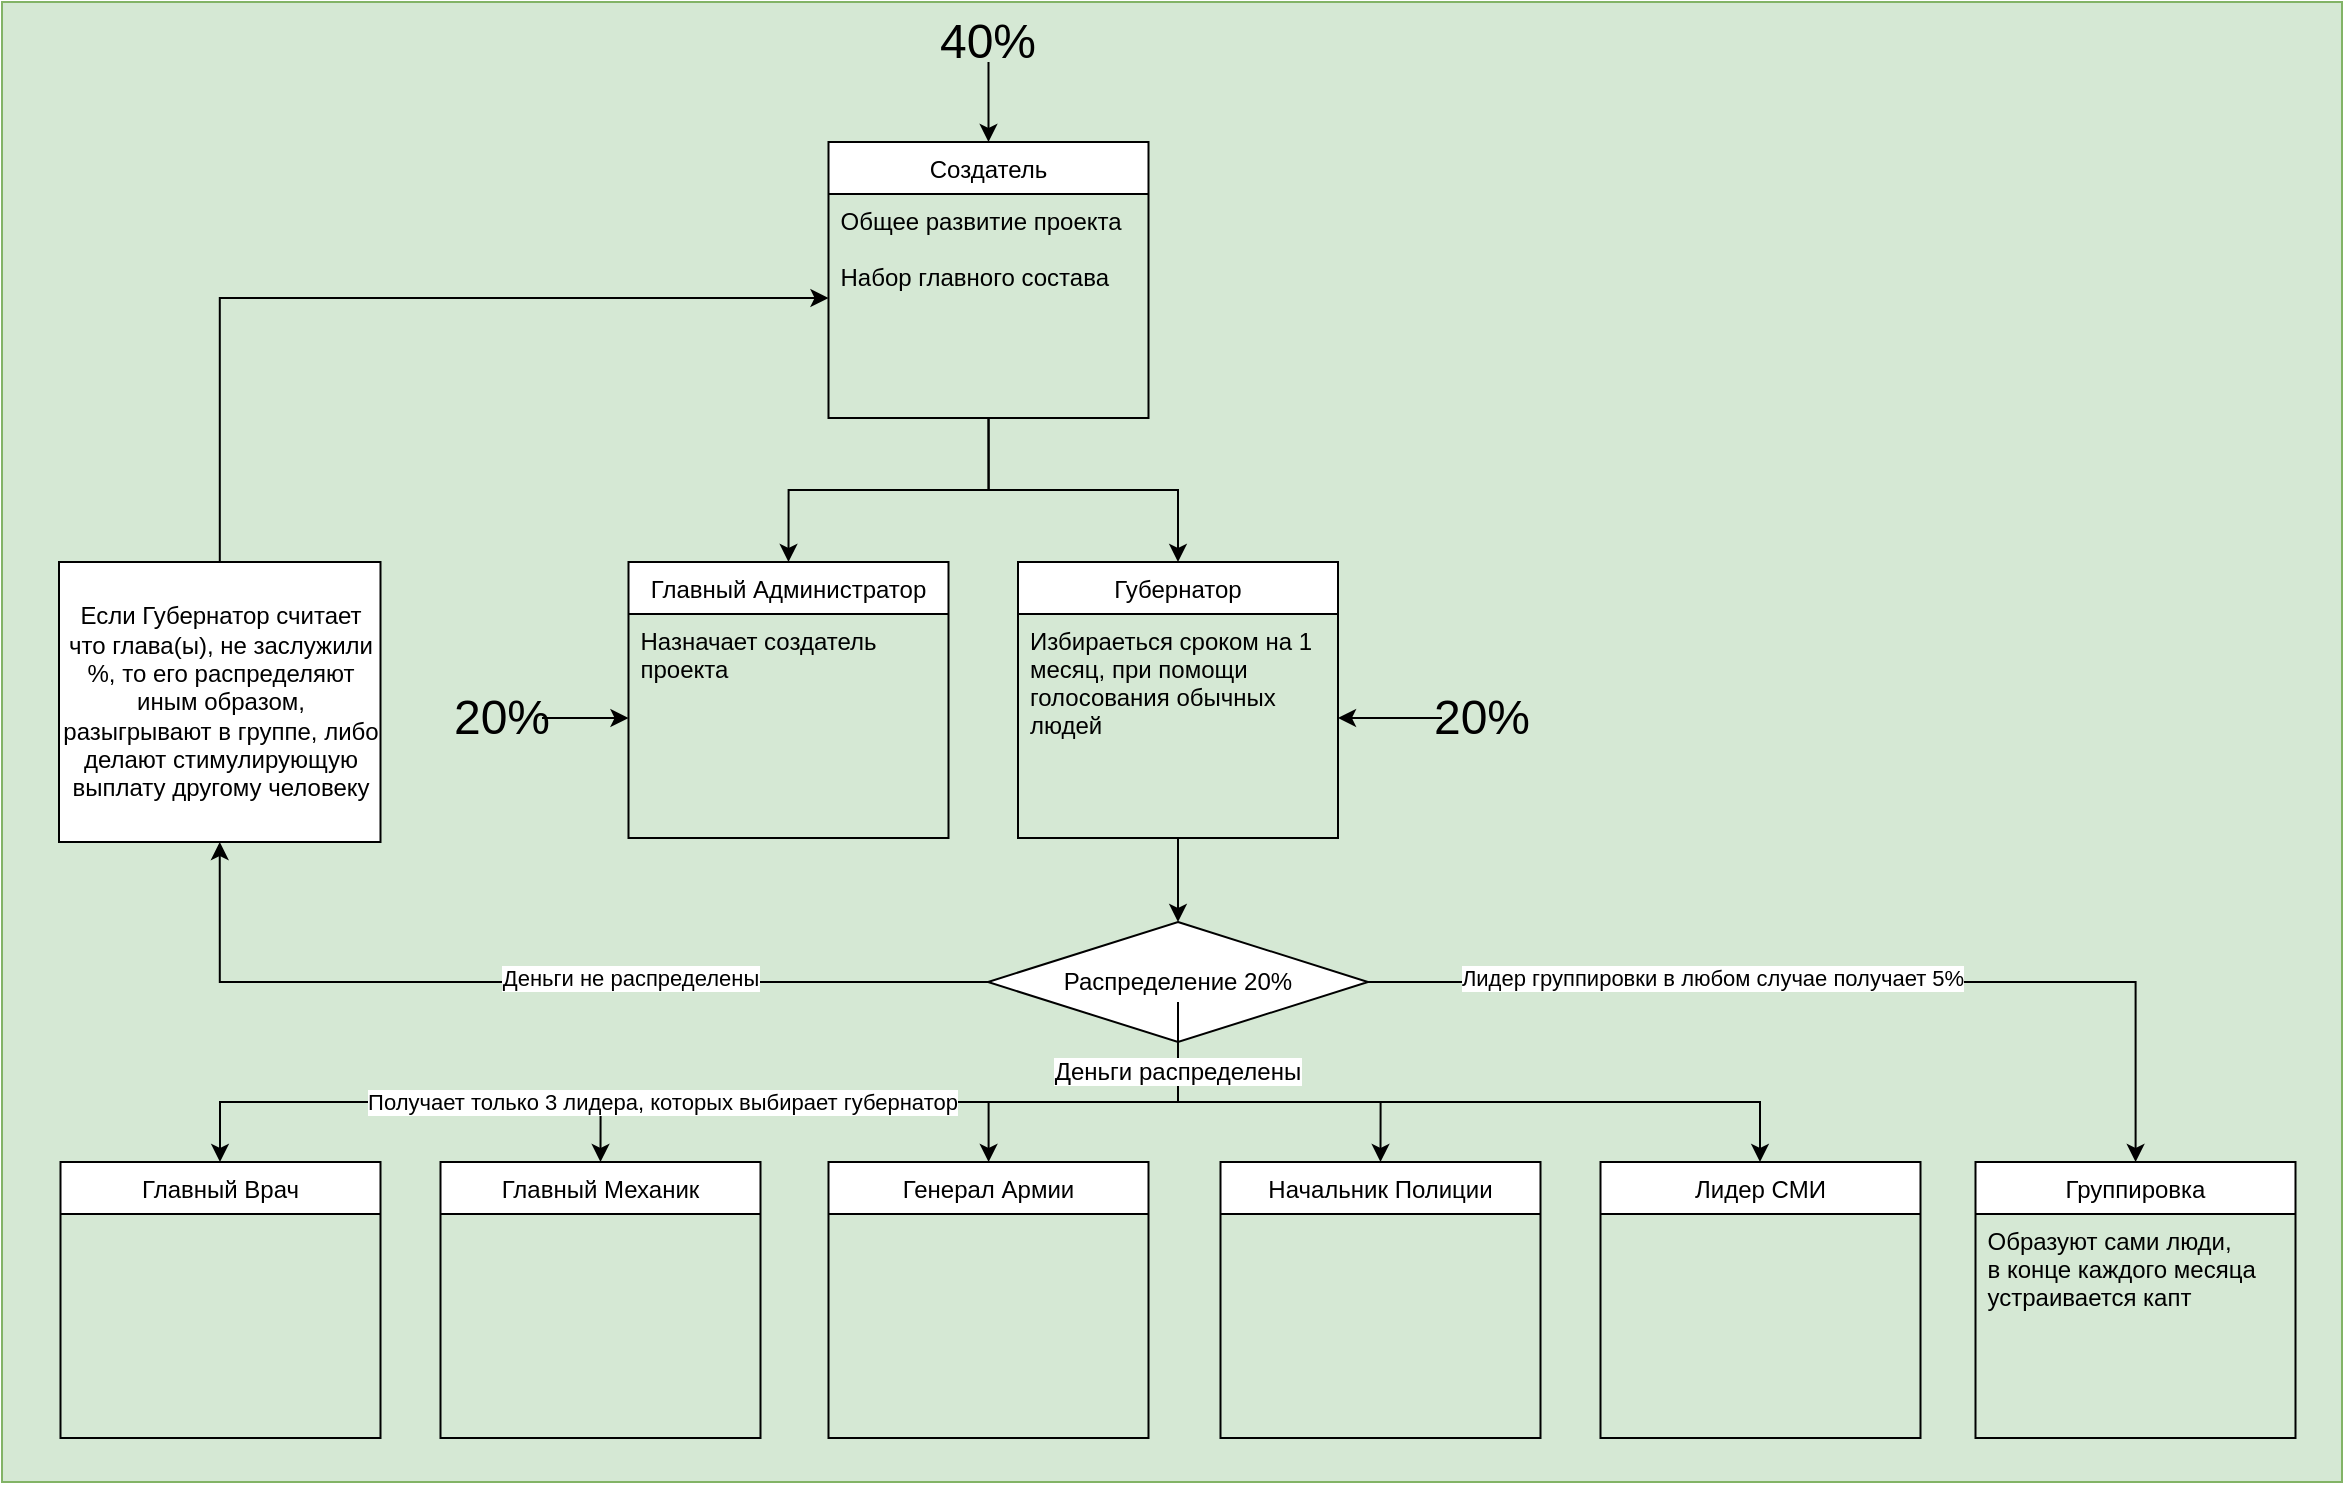 <mxfile version="18.1.3" type="device"><diagram id="C5RBs43oDa-KdzZeNtuy" name="Page-1"><mxGraphModel dx="1422" dy="857" grid="1" gridSize="10" guides="1" tooltips="1" connect="1" arrows="1" fold="1" page="1" pageScale="1" pageWidth="827" pageHeight="1169" math="0" shadow="0"><root><mxCell id="WIyWlLk6GJQsqaUBKTNV-0"/><mxCell id="WIyWlLk6GJQsqaUBKTNV-1" parent="WIyWlLk6GJQsqaUBKTNV-0"/><mxCell id="0DwgrjggWZDbJ31V-vox-5" value="" style="rounded=0;whiteSpace=wrap;html=1;fillColor=#d5e8d4;strokeColor=#82b366;" vertex="1" parent="WIyWlLk6GJQsqaUBKTNV-1"><mxGeometry y="410" width="1170" height="740" as="geometry"/></mxCell><mxCell id="FmtrmgHpCDR_1QPvz9LE-5" style="edgeStyle=orthogonalEdgeStyle;rounded=0;orthogonalLoop=1;jettySize=auto;html=1;exitX=0.5;exitY=1;exitDx=0;exitDy=0;entryX=0.5;entryY=0;entryDx=0;entryDy=0;" parent="WIyWlLk6GJQsqaUBKTNV-1" source="zkfFHV4jXpPFQw0GAbJ--6" target="FmtrmgHpCDR_1QPvz9LE-1" edge="1"><mxGeometry relative="1" as="geometry"/></mxCell><mxCell id="FmtrmgHpCDR_1QPvz9LE-6" style="edgeStyle=orthogonalEdgeStyle;rounded=0;orthogonalLoop=1;jettySize=auto;html=1;entryX=0.5;entryY=0;entryDx=0;entryDy=0;" parent="WIyWlLk6GJQsqaUBKTNV-1" source="zkfFHV4jXpPFQw0GAbJ--6" target="FmtrmgHpCDR_1QPvz9LE-3" edge="1"><mxGeometry relative="1" as="geometry"/></mxCell><mxCell id="zkfFHV4jXpPFQw0GAbJ--6" value="Создатель" style="swimlane;fontStyle=0;align=center;verticalAlign=top;childLayout=stackLayout;horizontal=1;startSize=26;horizontalStack=0;resizeParent=1;resizeLast=0;collapsible=1;marginBottom=0;rounded=0;shadow=0;strokeWidth=1;" parent="WIyWlLk6GJQsqaUBKTNV-1" vertex="1"><mxGeometry x="413.25" y="480" width="160" height="138" as="geometry"><mxRectangle x="130" y="380" width="160" height="26" as="alternateBounds"/></mxGeometry></mxCell><mxCell id="zkfFHV4jXpPFQw0GAbJ--7" value="Общее развитие проекта&#10;&#10;Набор главного состава" style="text;align=left;verticalAlign=top;spacingLeft=4;spacingRight=4;overflow=hidden;rotatable=0;points=[[0,0.5],[1,0.5]];portConstraint=eastwest;" parent="zkfFHV4jXpPFQw0GAbJ--6" vertex="1"><mxGeometry y="26" width="160" height="104" as="geometry"/></mxCell><mxCell id="FmtrmgHpCDR_1QPvz9LE-1" value="Главный Администратор" style="swimlane;fontStyle=0;align=center;verticalAlign=top;childLayout=stackLayout;horizontal=1;startSize=26;horizontalStack=0;resizeParent=1;resizeLast=0;collapsible=1;marginBottom=0;rounded=0;shadow=0;strokeWidth=1;" parent="WIyWlLk6GJQsqaUBKTNV-1" vertex="1"><mxGeometry x="313.25" y="690" width="160" height="138" as="geometry"><mxRectangle x="130" y="380" width="160" height="26" as="alternateBounds"/></mxGeometry></mxCell><mxCell id="FmtrmgHpCDR_1QPvz9LE-2" value="Назначает создатель &#10;проекта" style="text;align=left;verticalAlign=top;spacingLeft=4;spacingRight=4;overflow=hidden;rotatable=0;points=[[0,0.5],[1,0.5]];portConstraint=eastwest;" parent="FmtrmgHpCDR_1QPvz9LE-1" vertex="1"><mxGeometry y="26" width="160" height="104" as="geometry"/></mxCell><mxCell id="0DwgrjggWZDbJ31V-vox-13" style="edgeStyle=orthogonalEdgeStyle;rounded=0;orthogonalLoop=1;jettySize=auto;html=1;entryX=0.5;entryY=0;entryDx=0;entryDy=0;" edge="1" parent="WIyWlLk6GJQsqaUBKTNV-1" source="FmtrmgHpCDR_1QPvz9LE-3" target="0DwgrjggWZDbJ31V-vox-12"><mxGeometry relative="1" as="geometry"/></mxCell><mxCell id="FmtrmgHpCDR_1QPvz9LE-3" value="Губернатор" style="swimlane;fontStyle=0;align=center;verticalAlign=top;childLayout=stackLayout;horizontal=1;startSize=26;horizontalStack=0;resizeParent=1;resizeLast=0;collapsible=1;marginBottom=0;rounded=0;shadow=0;strokeWidth=1;" parent="WIyWlLk6GJQsqaUBKTNV-1" vertex="1"><mxGeometry x="508" y="690" width="160" height="138" as="geometry"><mxRectangle x="130" y="380" width="160" height="26" as="alternateBounds"/></mxGeometry></mxCell><mxCell id="FmtrmgHpCDR_1QPvz9LE-4" value="Избираеться сроком на 1&#10;месяц, при помощи &#10;голосования обычных&#10;людей" style="text;align=left;verticalAlign=top;spacingLeft=4;spacingRight=4;overflow=hidden;rotatable=0;points=[[0,0.5],[1,0.5]];portConstraint=eastwest;" parent="FmtrmgHpCDR_1QPvz9LE-3" vertex="1"><mxGeometry y="26" width="160" height="104" as="geometry"/></mxCell><mxCell id="FmtrmgHpCDR_1QPvz9LE-22" style="edgeStyle=orthogonalEdgeStyle;rounded=0;orthogonalLoop=1;jettySize=auto;html=1;entryX=0;entryY=0.5;entryDx=0;entryDy=0;" parent="WIyWlLk6GJQsqaUBKTNV-1" source="FmtrmgHpCDR_1QPvz9LE-7" target="FmtrmgHpCDR_1QPvz9LE-2" edge="1"><mxGeometry relative="1" as="geometry"/></mxCell><mxCell id="FmtrmgHpCDR_1QPvz9LE-7" value="&lt;font style=&quot;font-size: 24px&quot;&gt;20%&lt;/font&gt;" style="text;html=1;strokeColor=none;fillColor=none;align=center;verticalAlign=middle;whiteSpace=wrap;rounded=0;" parent="WIyWlLk6GJQsqaUBKTNV-1" vertex="1"><mxGeometry x="230" y="758" width="40" height="20" as="geometry"/></mxCell><mxCell id="FmtrmgHpCDR_1QPvz9LE-12" style="edgeStyle=orthogonalEdgeStyle;rounded=0;orthogonalLoop=1;jettySize=auto;html=1;" parent="WIyWlLk6GJQsqaUBKTNV-1" source="FmtrmgHpCDR_1QPvz9LE-10" target="FmtrmgHpCDR_1QPvz9LE-4" edge="1"><mxGeometry relative="1" as="geometry"/></mxCell><mxCell id="FmtrmgHpCDR_1QPvz9LE-10" value="&lt;font style=&quot;font-size: 24px&quot;&gt;20%&lt;/font&gt;" style="text;html=1;strokeColor=none;fillColor=none;align=center;verticalAlign=middle;whiteSpace=wrap;rounded=0;" parent="WIyWlLk6GJQsqaUBKTNV-1" vertex="1"><mxGeometry x="720" y="758" width="40" height="20" as="geometry"/></mxCell><mxCell id="FmtrmgHpCDR_1QPvz9LE-14" style="edgeStyle=orthogonalEdgeStyle;rounded=0;orthogonalLoop=1;jettySize=auto;html=1;" parent="WIyWlLk6GJQsqaUBKTNV-1" source="FmtrmgHpCDR_1QPvz9LE-13" target="zkfFHV4jXpPFQw0GAbJ--6" edge="1"><mxGeometry relative="1" as="geometry"/></mxCell><mxCell id="FmtrmgHpCDR_1QPvz9LE-13" value="&lt;font style=&quot;font-size: 24px&quot;&gt;40%&lt;/font&gt;" style="text;html=1;strokeColor=none;fillColor=none;align=center;verticalAlign=middle;whiteSpace=wrap;rounded=0;" parent="WIyWlLk6GJQsqaUBKTNV-1" vertex="1"><mxGeometry x="473.25" y="420" width="40" height="20" as="geometry"/></mxCell><mxCell id="0DwgrjggWZDbJ31V-vox-1" value="Главный Врач" style="swimlane;fontStyle=0;align=center;verticalAlign=top;childLayout=stackLayout;horizontal=1;startSize=26;horizontalStack=0;resizeParent=1;resizeLast=0;collapsible=1;marginBottom=0;rounded=0;shadow=0;strokeWidth=1;" vertex="1" parent="WIyWlLk6GJQsqaUBKTNV-1"><mxGeometry x="29.25" y="990" width="160" height="138" as="geometry"><mxRectangle x="130" y="380" width="160" height="26" as="alternateBounds"/></mxGeometry></mxCell><mxCell id="0DwgrjggWZDbJ31V-vox-6" value="Главный Механик" style="swimlane;fontStyle=0;align=center;verticalAlign=top;childLayout=stackLayout;horizontal=1;startSize=26;horizontalStack=0;resizeParent=1;resizeLast=0;collapsible=1;marginBottom=0;rounded=0;shadow=0;strokeWidth=1;" vertex="1" parent="WIyWlLk6GJQsqaUBKTNV-1"><mxGeometry x="219.25" y="990" width="160" height="138" as="geometry"><mxRectangle x="130" y="380" width="160" height="26" as="alternateBounds"/></mxGeometry></mxCell><mxCell id="0DwgrjggWZDbJ31V-vox-7" value="Генерал Армии" style="swimlane;fontStyle=0;align=center;verticalAlign=top;childLayout=stackLayout;horizontal=1;startSize=26;horizontalStack=0;resizeParent=1;resizeLast=0;collapsible=1;marginBottom=0;rounded=0;shadow=0;strokeWidth=1;" vertex="1" parent="WIyWlLk6GJQsqaUBKTNV-1"><mxGeometry x="413.25" y="990" width="160" height="138" as="geometry"><mxRectangle x="130" y="380" width="160" height="26" as="alternateBounds"/></mxGeometry></mxCell><mxCell id="0DwgrjggWZDbJ31V-vox-8" value="Начальник Полиции" style="swimlane;fontStyle=0;align=center;verticalAlign=top;childLayout=stackLayout;horizontal=1;startSize=26;horizontalStack=0;resizeParent=1;resizeLast=0;collapsible=1;marginBottom=0;rounded=0;shadow=0;strokeWidth=1;" vertex="1" parent="WIyWlLk6GJQsqaUBKTNV-1"><mxGeometry x="609.25" y="990" width="160" height="138" as="geometry"><mxRectangle x="130" y="380" width="160" height="26" as="alternateBounds"/></mxGeometry></mxCell><mxCell id="0DwgrjggWZDbJ31V-vox-9" value="Лидер СМИ" style="swimlane;fontStyle=0;align=center;verticalAlign=top;childLayout=stackLayout;horizontal=1;startSize=26;horizontalStack=0;resizeParent=1;resizeLast=0;collapsible=1;marginBottom=0;rounded=0;shadow=0;strokeWidth=1;" vertex="1" parent="WIyWlLk6GJQsqaUBKTNV-1"><mxGeometry x="799.25" y="990" width="160" height="138" as="geometry"><mxRectangle x="130" y="380" width="160" height="26" as="alternateBounds"/></mxGeometry></mxCell><mxCell id="0DwgrjggWZDbJ31V-vox-10" value="Группировка" style="swimlane;fontStyle=0;align=center;verticalAlign=top;childLayout=stackLayout;horizontal=1;startSize=26;horizontalStack=0;resizeParent=1;resizeLast=0;collapsible=1;marginBottom=0;rounded=0;shadow=0;strokeWidth=1;" vertex="1" parent="WIyWlLk6GJQsqaUBKTNV-1"><mxGeometry x="986.75" y="990" width="160" height="138" as="geometry"><mxRectangle x="130" y="380" width="160" height="26" as="alternateBounds"/></mxGeometry></mxCell><mxCell id="0DwgrjggWZDbJ31V-vox-11" value="Образуют сами люди, &#10;в конце каждого месяца&#10;устраивается капт " style="text;align=left;verticalAlign=top;spacingLeft=4;spacingRight=4;overflow=hidden;rotatable=0;points=[[0,0.5],[1,0.5]];portConstraint=eastwest;" vertex="1" parent="0DwgrjggWZDbJ31V-vox-10"><mxGeometry y="26" width="160" height="104" as="geometry"/></mxCell><mxCell id="0DwgrjggWZDbJ31V-vox-14" style="edgeStyle=orthogonalEdgeStyle;rounded=0;orthogonalLoop=1;jettySize=auto;html=1;entryX=0.5;entryY=0;entryDx=0;entryDy=0;" edge="1" parent="WIyWlLk6GJQsqaUBKTNV-1" source="0DwgrjggWZDbJ31V-vox-12" target="0DwgrjggWZDbJ31V-vox-8"><mxGeometry relative="1" as="geometry"/></mxCell><mxCell id="0DwgrjggWZDbJ31V-vox-15" style="edgeStyle=orthogonalEdgeStyle;rounded=0;orthogonalLoop=1;jettySize=auto;html=1;" edge="1" parent="WIyWlLk6GJQsqaUBKTNV-1" source="0DwgrjggWZDbJ31V-vox-12" target="0DwgrjggWZDbJ31V-vox-7"><mxGeometry relative="1" as="geometry"/></mxCell><mxCell id="0DwgrjggWZDbJ31V-vox-16" style="edgeStyle=orthogonalEdgeStyle;rounded=0;orthogonalLoop=1;jettySize=auto;html=1;entryX=0.5;entryY=0;entryDx=0;entryDy=0;" edge="1" parent="WIyWlLk6GJQsqaUBKTNV-1" source="0DwgrjggWZDbJ31V-vox-12" target="0DwgrjggWZDbJ31V-vox-6"><mxGeometry relative="1" as="geometry"><Array as="points"><mxPoint x="588" y="960"/><mxPoint x="299" y="960"/></Array></mxGeometry></mxCell><mxCell id="0DwgrjggWZDbJ31V-vox-17" style="edgeStyle=orthogonalEdgeStyle;rounded=0;orthogonalLoop=1;jettySize=auto;html=1;" edge="1" parent="WIyWlLk6GJQsqaUBKTNV-1" source="0DwgrjggWZDbJ31V-vox-12" target="0DwgrjggWZDbJ31V-vox-1"><mxGeometry relative="1" as="geometry"><Array as="points"><mxPoint x="588" y="960"/><mxPoint x="109" y="960"/></Array></mxGeometry></mxCell><mxCell id="0DwgrjggWZDbJ31V-vox-22" value="Получает только 3 лидера, которых выбирает губернатор" style="edgeLabel;html=1;align=center;verticalAlign=middle;resizable=0;points=[];" vertex="1" connectable="0" parent="0DwgrjggWZDbJ31V-vox-17"><mxGeometry x="0.733" y="3" relative="1" as="geometry"><mxPoint x="179" y="-3" as="offset"/></mxGeometry></mxCell><mxCell id="0DwgrjggWZDbJ31V-vox-18" style="edgeStyle=orthogonalEdgeStyle;rounded=0;orthogonalLoop=1;jettySize=auto;html=1;startArrow=none;" edge="1" parent="WIyWlLk6GJQsqaUBKTNV-1" source="0DwgrjggWZDbJ31V-vox-43" target="0DwgrjggWZDbJ31V-vox-9"><mxGeometry relative="1" as="geometry"><Array as="points"><mxPoint x="588" y="960"/><mxPoint x="879" y="960"/></Array></mxGeometry></mxCell><mxCell id="0DwgrjggWZDbJ31V-vox-19" style="edgeStyle=orthogonalEdgeStyle;rounded=0;orthogonalLoop=1;jettySize=auto;html=1;" edge="1" parent="WIyWlLk6GJQsqaUBKTNV-1" source="0DwgrjggWZDbJ31V-vox-12" target="0DwgrjggWZDbJ31V-vox-10"><mxGeometry relative="1" as="geometry"/></mxCell><mxCell id="0DwgrjggWZDbJ31V-vox-20" value="Лидер группировки в любом случае получает 5%" style="edgeLabel;html=1;align=center;verticalAlign=middle;resizable=0;points=[];" vertex="1" connectable="0" parent="0DwgrjggWZDbJ31V-vox-19"><mxGeometry x="-0.274" y="2" relative="1" as="geometry"><mxPoint as="offset"/></mxGeometry></mxCell><mxCell id="0DwgrjggWZDbJ31V-vox-37" style="edgeStyle=orthogonalEdgeStyle;rounded=0;orthogonalLoop=1;jettySize=auto;html=1;entryX=0.5;entryY=1;entryDx=0;entryDy=0;" edge="1" parent="WIyWlLk6GJQsqaUBKTNV-1" source="0DwgrjggWZDbJ31V-vox-12" target="0DwgrjggWZDbJ31V-vox-36"><mxGeometry relative="1" as="geometry"/></mxCell><mxCell id="0DwgrjggWZDbJ31V-vox-41" value="Деньги не распределены" style="edgeLabel;html=1;align=center;verticalAlign=middle;resizable=0;points=[];" vertex="1" connectable="0" parent="0DwgrjggWZDbJ31V-vox-37"><mxGeometry x="-0.212" y="-2" relative="1" as="geometry"><mxPoint as="offset"/></mxGeometry></mxCell><mxCell id="0DwgrjggWZDbJ31V-vox-12" value="Распределение 20%" style="rhombus;whiteSpace=wrap;html=1;" vertex="1" parent="WIyWlLk6GJQsqaUBKTNV-1"><mxGeometry x="493" y="870" width="190" height="60" as="geometry"/></mxCell><mxCell id="0DwgrjggWZDbJ31V-vox-42" style="edgeStyle=orthogonalEdgeStyle;rounded=0;orthogonalLoop=1;jettySize=auto;html=1;entryX=0;entryY=0.5;entryDx=0;entryDy=0;" edge="1" parent="WIyWlLk6GJQsqaUBKTNV-1" source="0DwgrjggWZDbJ31V-vox-36" target="zkfFHV4jXpPFQw0GAbJ--7"><mxGeometry relative="1" as="geometry"/></mxCell><mxCell id="0DwgrjggWZDbJ31V-vox-36" value="Если Губернатор считает что глава(ы), не заслужили %, то его распределяют иным образом, разыгрывают в группе, либо делают стимулирующую выплату другому человеку" style="rounded=0;whiteSpace=wrap;html=1;" vertex="1" parent="WIyWlLk6GJQsqaUBKTNV-1"><mxGeometry x="28.5" y="690" width="160.75" height="140" as="geometry"/></mxCell><mxCell id="0DwgrjggWZDbJ31V-vox-44" value="" style="edgeStyle=orthogonalEdgeStyle;rounded=0;orthogonalLoop=1;jettySize=auto;html=1;endArrow=none;" edge="1" parent="WIyWlLk6GJQsqaUBKTNV-1" source="0DwgrjggWZDbJ31V-vox-12" target="0DwgrjggWZDbJ31V-vox-43"><mxGeometry relative="1" as="geometry"><mxPoint x="588" y="930" as="sourcePoint"/><mxPoint x="879" y="990" as="targetPoint"/><Array as="points"/></mxGeometry></mxCell><mxCell id="0DwgrjggWZDbJ31V-vox-43" value="&lt;span style=&quot;background-color: rgb(255, 255, 255);&quot;&gt;Деньги распределены&lt;/span&gt;" style="text;html=1;strokeColor=none;fillColor=none;align=center;verticalAlign=middle;whiteSpace=wrap;rounded=0;" vertex="1" parent="WIyWlLk6GJQsqaUBKTNV-1"><mxGeometry x="522" y="930" width="132" height="30" as="geometry"/></mxCell></root></mxGraphModel></diagram></mxfile>